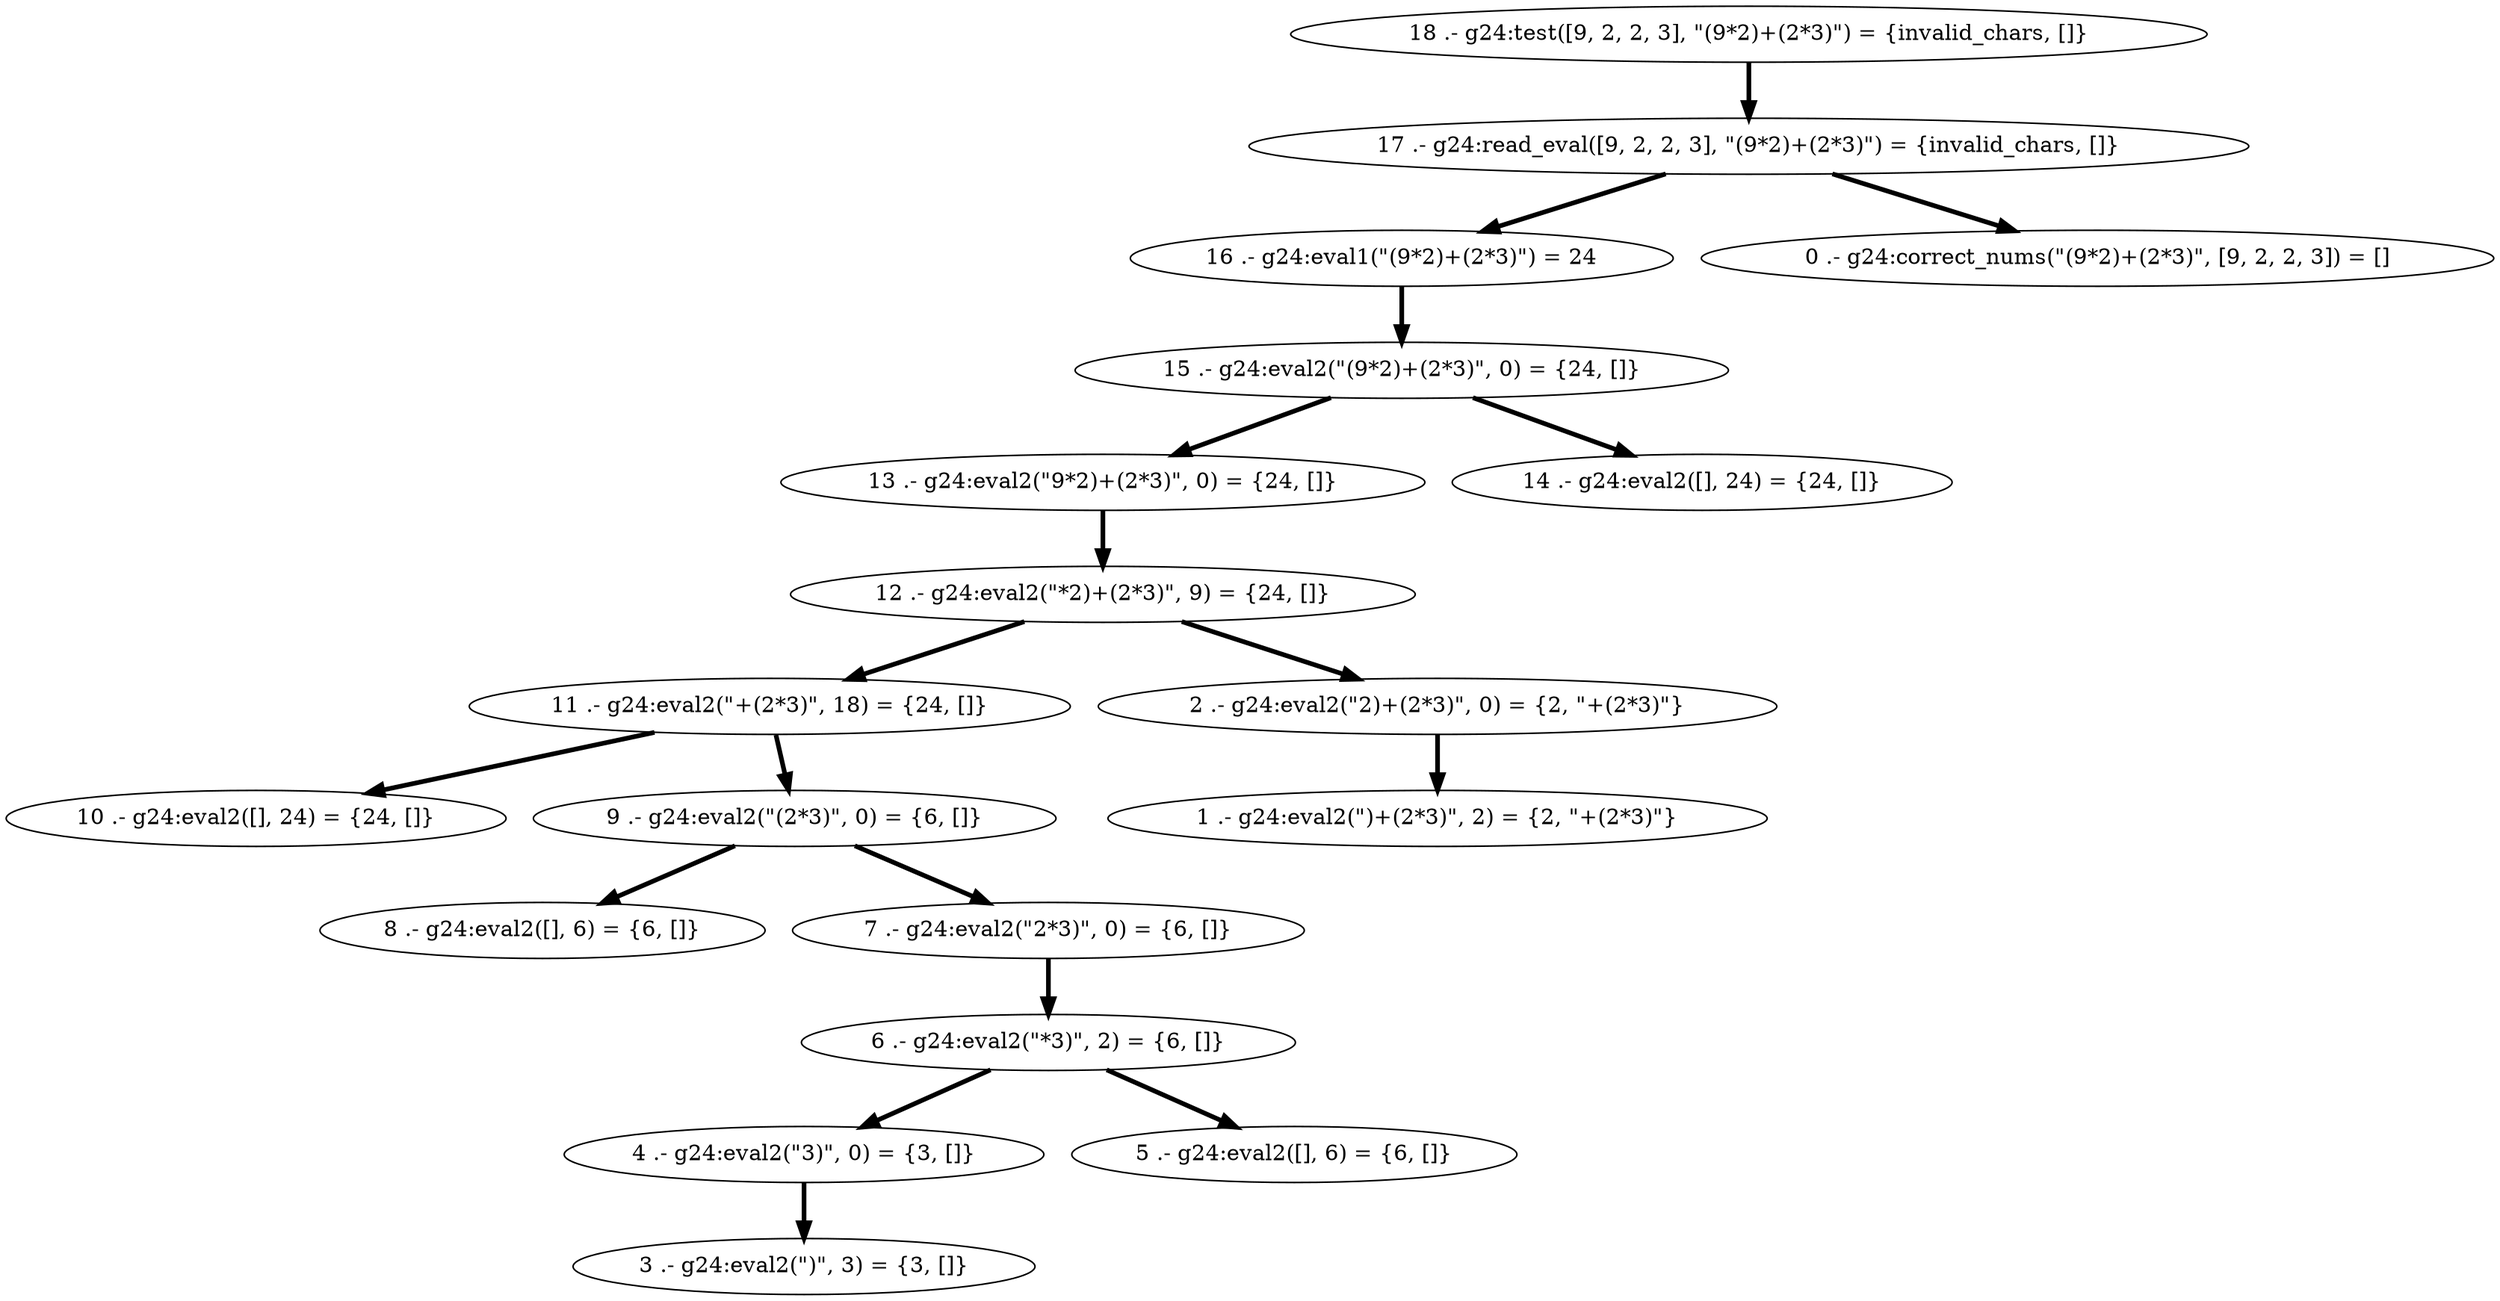 digraph PDG {
15 [shape=ellipse, label="15 .- g24:eval2(\"(9*2)+(2*3)\", 0) = {24, []}"];
13 [shape=ellipse, label="13 .- g24:eval2(\"9*2)+(2*3)\", 0) = {24, []}"];
8 [shape=ellipse, label="8 .- g24:eval2([], 6) = {6, []}"];
11 [shape=ellipse, label="11 .- g24:eval2(\"+(2*3)\", 18) = {24, []}"];
1 [shape=ellipse, label="1 .- g24:eval2(\")+(2*3)\", 2) = {2, \"+(2*3)\"}"];
14 [shape=ellipse, label="14 .- g24:eval2([], 24) = {24, []}"];
16 [shape=ellipse, label="16 .- g24:eval1(\"(9*2)+(2*3)\") = 24"];
12 [shape=ellipse, label="12 .- g24:eval2(\"*2)+(2*3)\", 9) = {24, []}"];
7 [shape=ellipse, label="7 .- g24:eval2(\"2*3)\", 0) = {6, []}"];
3 [shape=ellipse, label="3 .- g24:eval2(\")\", 3) = {3, []}"];
10 [shape=ellipse, label="10 .- g24:eval2([], 24) = {24, []}"];
9 [shape=ellipse, label="9 .- g24:eval2(\"(2*3)\", 0) = {6, []}"];
18 [shape=ellipse, label="18 .- g24:test([9, 2, 2, 3], \"(9*2)+(2*3)\") = {invalid_chars, []}"];
4 [shape=ellipse, label="4 .- g24:eval2(\"3)\", 0) = {3, []}"];
17 [shape=ellipse, label="17 .- g24:read_eval([9, 2, 2, 3], \"(9*2)+(2*3)\") = {invalid_chars, []}"];
0 [shape=ellipse, label="0 .- g24:correct_nums(\"(9*2)+(2*3)\", [9, 2, 2, 3]) = []"];
6 [shape=ellipse, label="6 .- g24:eval2(\"*3)\", 2) = {6, []}"];
2 [shape=ellipse, label="2 .- g24:eval2(\"2)+(2*3)\", 0) = {2, \"+(2*3)\"}"];
5 [shape=ellipse, label="5 .- g24:eval2([], 6) = {6, []}"];
15 -> 14 [color=black, penwidth=3];
15 -> 13 [color=black, penwidth=3];
13 -> 12 [color=black, penwidth=3];
11 -> 10 [color=black, penwidth=3];
11 -> 9 [color=black, penwidth=3];
16 -> 15 [color=black, penwidth=3];
12 -> 11 [color=black, penwidth=3];
12 -> 2 [color=black, penwidth=3];
7 -> 6 [color=black, penwidth=3];
9 -> 8 [color=black, penwidth=3];
9 -> 7 [color=black, penwidth=3];
18 -> 17 [color=black, penwidth=3];
4 -> 3 [color=black, penwidth=3];
17 -> 16 [color=black, penwidth=3];
17 -> 0 [color=black, penwidth=3];
6 -> 5 [color=black, penwidth=3];
6 -> 4 [color=black, penwidth=3];
2 -> 1 [color=black, penwidth=3];
}